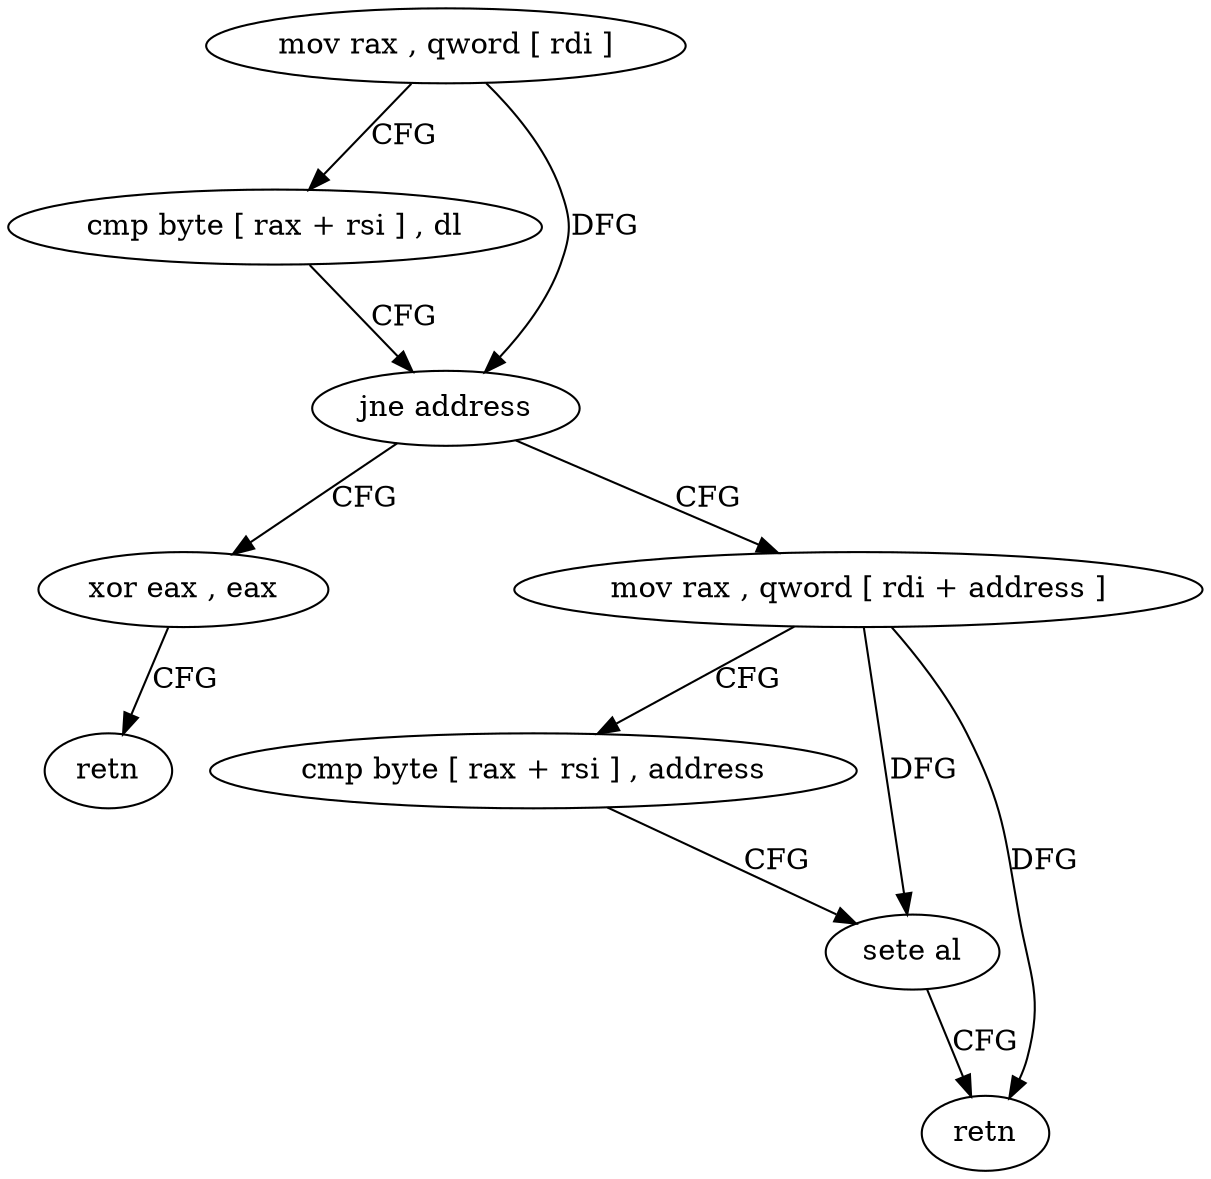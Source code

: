 digraph "func" {
"4205584" [label = "mov rax , qword [ rdi ]" ]
"4205587" [label = "cmp byte [ rax + rsi ] , dl" ]
"4205590" [label = "jne address" ]
"4205604" [label = "xor eax , eax" ]
"4205592" [label = "mov rax , qword [ rdi + address ]" ]
"4205606" [label = "retn" ]
"4205596" [label = "cmp byte [ rax + rsi ] , address" ]
"4205600" [label = "sete al" ]
"4205603" [label = "retn" ]
"4205584" -> "4205587" [ label = "CFG" ]
"4205584" -> "4205590" [ label = "DFG" ]
"4205587" -> "4205590" [ label = "CFG" ]
"4205590" -> "4205604" [ label = "CFG" ]
"4205590" -> "4205592" [ label = "CFG" ]
"4205604" -> "4205606" [ label = "CFG" ]
"4205592" -> "4205596" [ label = "CFG" ]
"4205592" -> "4205600" [ label = "DFG" ]
"4205592" -> "4205603" [ label = "DFG" ]
"4205596" -> "4205600" [ label = "CFG" ]
"4205600" -> "4205603" [ label = "CFG" ]
}
